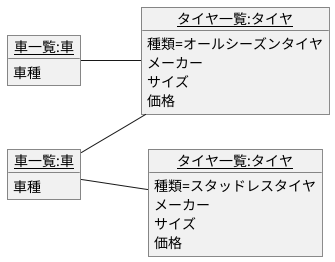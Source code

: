 @startuml オブジェクト図
    left to right direction
    object "<u>車一覧:車</u>" as car1{
        車種
    }
    object "<u>車一覧:車</u>" as car2{
        車種
    }
    object "<u>タイヤ一覧:タイヤ</u>" as tire1{
        種類=オールシーズンタイヤ
        メーカー
        サイズ
        価格
    }
    object "<u>タイヤ一覧:タイヤ</u>" as tire2{
        種類=スタッドレスタイヤ
        メーカー
        サイズ
        価格
    }
    car1 -- tire1
    car1 -- tire2
    car2 -- tire1
@enduml